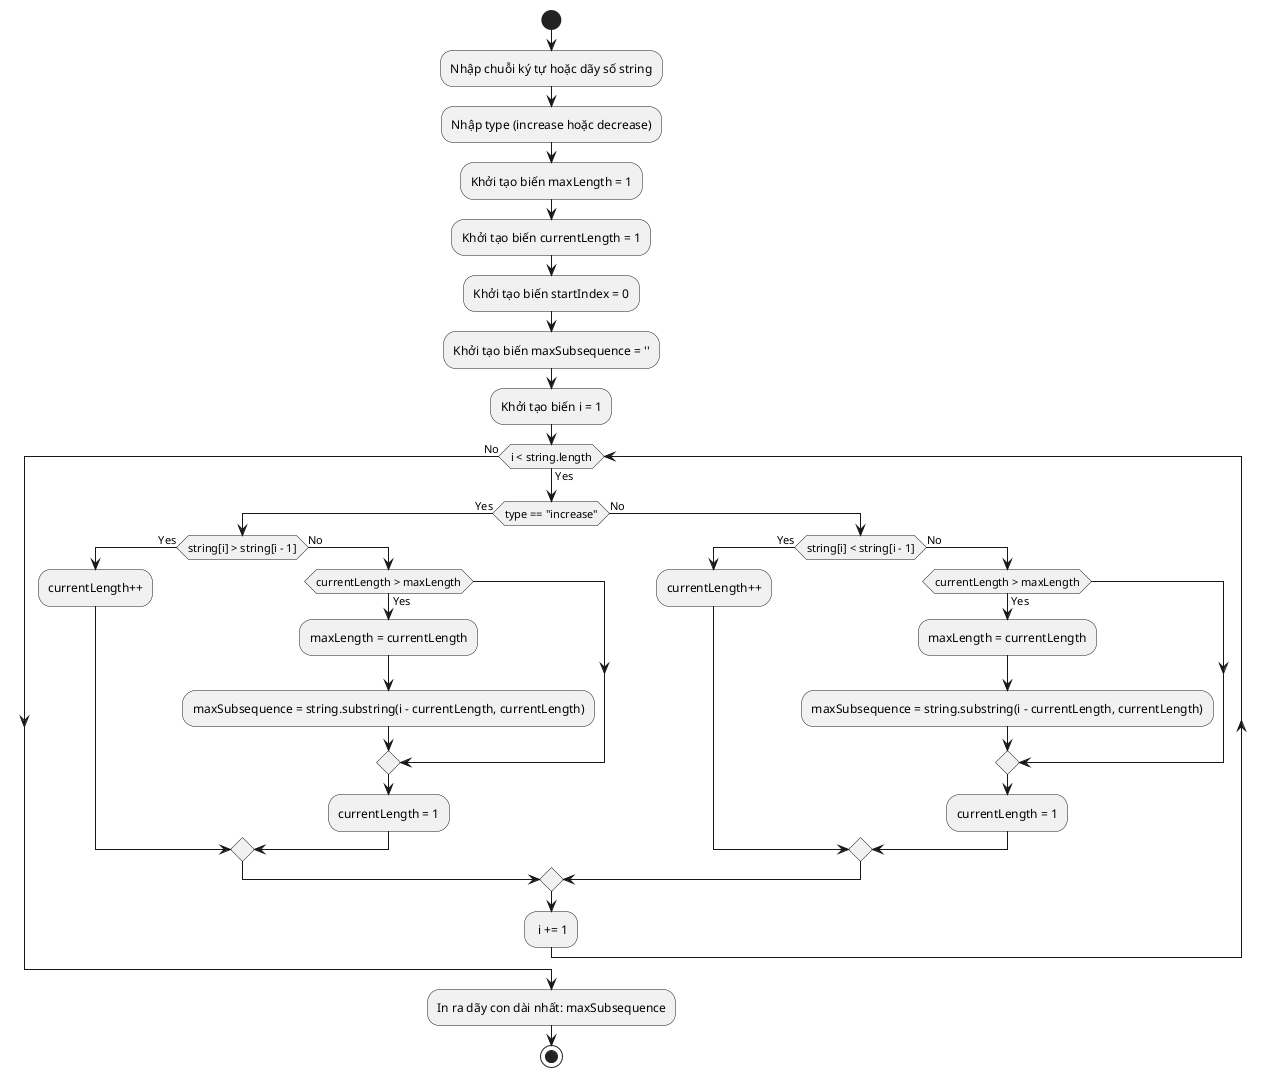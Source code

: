 
@startuml 9a
start
:Nhập chuỗi ký tự hoặc dãy số string;
:Nhập type (increase hoặc decrease);
:Khởi tạo biến maxLength = 1;
:Khởi tạo biến currentLength = 1;
:Khởi tạo biến startIndex = 0;
:Khởi tạo biến maxSubsequence = '';
:Khởi tạo biến i = 1;
while (i < string.length) is (Yes)
    if (type == "increase") then (Yes)
        if (string[i] > string[i - 1]) then (Yes)
            :currentLength++;
        else (No)
            if (currentLength > maxLength) then (Yes)
                :maxLength = currentLength;
                :maxSubsequence = string.substring(i - currentLength, currentLength);
            endif
            :currentLength = 1;
        endif
    else (No)
        if (string[i] < string[i - 1]) then (Yes)
            :currentLength++;
        else (No)
            if (currentLength > maxLength) then (Yes)
                :maxLength = currentLength;
                :maxSubsequence = string.substring(i - currentLength, currentLength);
            endif
            :currentLength = 1;
        endif
    endif
    : i += 1;
endwhile (No)
:In ra dãy con dài nhất: maxSubsequence;
stop
@enduml
